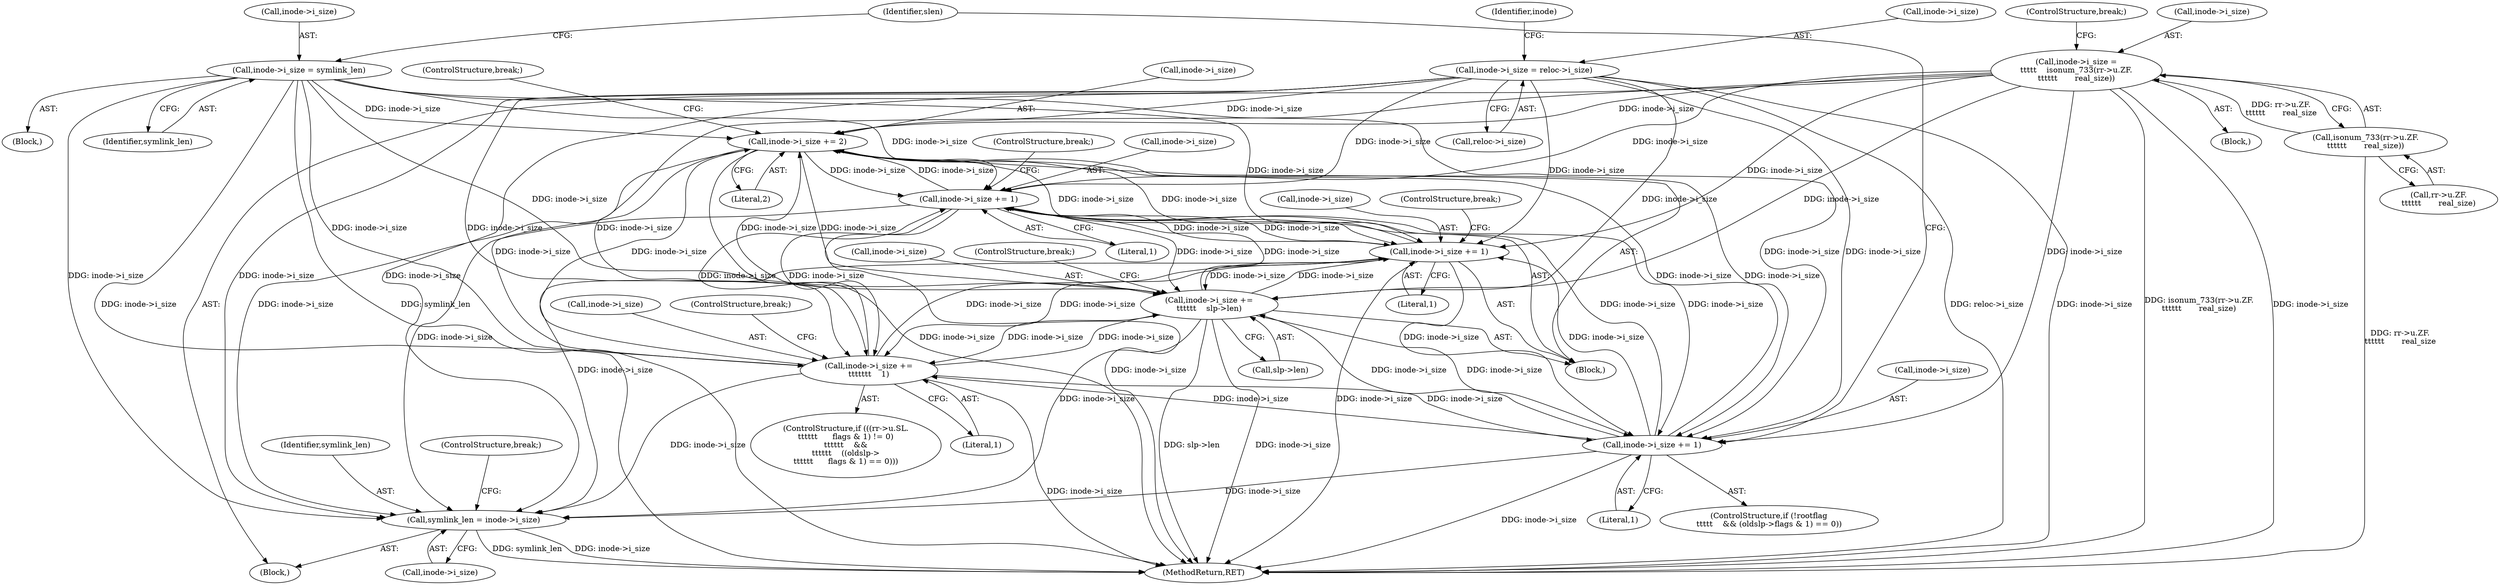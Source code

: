 digraph "0_linux_4e2024624e678f0ebb916e6192bd23c1f9fdf696@pointer" {
"1000650" [label="(Call,inode->i_size += 2)"];
"1000613" [label="(Call,inode->i_size = symlink_len)"];
"1000643" [label="(Call,inode->i_size += 1)"];
"1000660" [label="(Call,inode->i_size += 1)"];
"1000834" [label="(Call,inode->i_size = reloc->i_size)"];
"1000634" [label="(Call,inode->i_size +=\n\t\t\t\t\t\t    slp->len)"];
"1000717" [label="(Call,inode->i_size +=\n\t\t\t\t\t\t\t    1)"];
"1000962" [label="(Call,inode->i_size =\n\t\t\t\t\t    isonum_733(rr->u.ZF.\n\t\t\t\t\t\t       real_size))"];
"1000966" [label="(Call,isonum_733(rr->u.ZF.\n\t\t\t\t\t\t       real_size))"];
"1000650" [label="(Call,inode->i_size += 2)"];
"1000734" [label="(Call,inode->i_size += 1)"];
"1000739" [label="(Call,symlink_len = inode->i_size)"];
"1000660" [label="(Call,inode->i_size += 1)"];
"1000834" [label="(Call,inode->i_size = reloc->i_size)"];
"1000718" [label="(Call,inode->i_size)"];
"1000962" [label="(Call,inode->i_size =\n\t\t\t\t\t    isonum_733(rr->u.ZF.\n\t\t\t\t\t\t       real_size))"];
"1000744" [label="(ControlStructure,break;)"];
"1000741" [label="(Call,inode->i_size)"];
"1000661" [label="(Call,inode->i_size)"];
"1000721" [label="(Literal,1)"];
"1000634" [label="(Call,inode->i_size +=\n\t\t\t\t\t\t    slp->len)"];
"1000648" [label="(ControlStructure,break;)"];
"1000835" [label="(Call,inode->i_size)"];
"1000967" [label="(Call,rr->u.ZF.\n\t\t\t\t\t\t       real_size)"];
"1000919" [label="(Block,)"];
"1000976" [label="(ControlStructure,break;)"];
"1000613" [label="(Call,inode->i_size = symlink_len)"];
"1000838" [label="(Call,reloc->i_size)"];
"1000739" [label="(Call,symlink_len = inode->i_size)"];
"1000738" [label="(Literal,1)"];
"1001009" [label="(MethodReturn,RET)"];
"1000734" [label="(Call,inode->i_size += 1)"];
"1000620" [label="(Identifier,slen)"];
"1000735" [label="(Call,inode->i_size)"];
"1000655" [label="(ControlStructure,break;)"];
"1000617" [label="(Identifier,symlink_len)"];
"1000638" [label="(Call,slp->len)"];
"1000641" [label="(ControlStructure,break;)"];
"1000632" [label="(Block,)"];
"1000722" [label="(ControlStructure,break;)"];
"1000740" [label="(Identifier,symlink_len)"];
"1000723" [label="(ControlStructure,if (!rootflag\n\t\t\t\t\t    && (oldslp->flags & 1) == 0))"];
"1000647" [label="(Literal,1)"];
"1000963" [label="(Call,inode->i_size)"];
"1000717" [label="(Call,inode->i_size +=\n\t\t\t\t\t\t\t    1)"];
"1000592" [label="(Block,)"];
"1000697" [label="(ControlStructure,if (((rr->u.SL.\n\t\t\t\t\t\t      flags & 1) != 0)\n\t\t\t\t\t\t    &&\n\t\t\t\t\t\t    ((oldslp->\n\t\t\t\t\t\t      flags & 1) == 0)))"];
"1000654" [label="(Literal,2)"];
"1000664" [label="(Literal,1)"];
"1000650" [label="(Call,inode->i_size += 2)"];
"1000234" [label="(Block,)"];
"1000644" [label="(Call,inode->i_size)"];
"1000643" [label="(Call,inode->i_size += 1)"];
"1000843" [label="(Identifier,inode)"];
"1000614" [label="(Call,inode->i_size)"];
"1000651" [label="(Call,inode->i_size)"];
"1000635" [label="(Call,inode->i_size)"];
"1000665" [label="(ControlStructure,break;)"];
"1000966" [label="(Call,isonum_733(rr->u.ZF.\n\t\t\t\t\t\t       real_size))"];
"1000650" -> "1000632"  [label="AST: "];
"1000650" -> "1000654"  [label="CFG: "];
"1000651" -> "1000650"  [label="AST: "];
"1000654" -> "1000650"  [label="AST: "];
"1000655" -> "1000650"  [label="CFG: "];
"1000650" -> "1001009"  [label="DDG: inode->i_size"];
"1000650" -> "1000634"  [label="DDG: inode->i_size"];
"1000650" -> "1000643"  [label="DDG: inode->i_size"];
"1000613" -> "1000650"  [label="DDG: inode->i_size"];
"1000643" -> "1000650"  [label="DDG: inode->i_size"];
"1000660" -> "1000650"  [label="DDG: inode->i_size"];
"1000834" -> "1000650"  [label="DDG: inode->i_size"];
"1000634" -> "1000650"  [label="DDG: inode->i_size"];
"1000717" -> "1000650"  [label="DDG: inode->i_size"];
"1000962" -> "1000650"  [label="DDG: inode->i_size"];
"1000734" -> "1000650"  [label="DDG: inode->i_size"];
"1000650" -> "1000660"  [label="DDG: inode->i_size"];
"1000650" -> "1000717"  [label="DDG: inode->i_size"];
"1000650" -> "1000734"  [label="DDG: inode->i_size"];
"1000650" -> "1000739"  [label="DDG: inode->i_size"];
"1000613" -> "1000592"  [label="AST: "];
"1000613" -> "1000617"  [label="CFG: "];
"1000614" -> "1000613"  [label="AST: "];
"1000617" -> "1000613"  [label="AST: "];
"1000620" -> "1000613"  [label="CFG: "];
"1000613" -> "1001009"  [label="DDG: inode->i_size"];
"1000613" -> "1001009"  [label="DDG: symlink_len"];
"1000613" -> "1000634"  [label="DDG: inode->i_size"];
"1000613" -> "1000643"  [label="DDG: inode->i_size"];
"1000613" -> "1000660"  [label="DDG: inode->i_size"];
"1000613" -> "1000717"  [label="DDG: inode->i_size"];
"1000613" -> "1000734"  [label="DDG: inode->i_size"];
"1000613" -> "1000739"  [label="DDG: inode->i_size"];
"1000643" -> "1000632"  [label="AST: "];
"1000643" -> "1000647"  [label="CFG: "];
"1000644" -> "1000643"  [label="AST: "];
"1000647" -> "1000643"  [label="AST: "];
"1000648" -> "1000643"  [label="CFG: "];
"1000643" -> "1001009"  [label="DDG: inode->i_size"];
"1000643" -> "1000634"  [label="DDG: inode->i_size"];
"1000660" -> "1000643"  [label="DDG: inode->i_size"];
"1000834" -> "1000643"  [label="DDG: inode->i_size"];
"1000634" -> "1000643"  [label="DDG: inode->i_size"];
"1000717" -> "1000643"  [label="DDG: inode->i_size"];
"1000962" -> "1000643"  [label="DDG: inode->i_size"];
"1000734" -> "1000643"  [label="DDG: inode->i_size"];
"1000643" -> "1000660"  [label="DDG: inode->i_size"];
"1000643" -> "1000717"  [label="DDG: inode->i_size"];
"1000643" -> "1000734"  [label="DDG: inode->i_size"];
"1000643" -> "1000739"  [label="DDG: inode->i_size"];
"1000660" -> "1000632"  [label="AST: "];
"1000660" -> "1000664"  [label="CFG: "];
"1000661" -> "1000660"  [label="AST: "];
"1000664" -> "1000660"  [label="AST: "];
"1000665" -> "1000660"  [label="CFG: "];
"1000660" -> "1001009"  [label="DDG: inode->i_size"];
"1000660" -> "1000634"  [label="DDG: inode->i_size"];
"1000834" -> "1000660"  [label="DDG: inode->i_size"];
"1000634" -> "1000660"  [label="DDG: inode->i_size"];
"1000717" -> "1000660"  [label="DDG: inode->i_size"];
"1000962" -> "1000660"  [label="DDG: inode->i_size"];
"1000734" -> "1000660"  [label="DDG: inode->i_size"];
"1000660" -> "1000717"  [label="DDG: inode->i_size"];
"1000660" -> "1000734"  [label="DDG: inode->i_size"];
"1000660" -> "1000739"  [label="DDG: inode->i_size"];
"1000834" -> "1000234"  [label="AST: "];
"1000834" -> "1000838"  [label="CFG: "];
"1000835" -> "1000834"  [label="AST: "];
"1000838" -> "1000834"  [label="AST: "];
"1000843" -> "1000834"  [label="CFG: "];
"1000834" -> "1001009"  [label="DDG: reloc->i_size"];
"1000834" -> "1001009"  [label="DDG: inode->i_size"];
"1000834" -> "1000634"  [label="DDG: inode->i_size"];
"1000834" -> "1000717"  [label="DDG: inode->i_size"];
"1000834" -> "1000734"  [label="DDG: inode->i_size"];
"1000834" -> "1000739"  [label="DDG: inode->i_size"];
"1000634" -> "1000632"  [label="AST: "];
"1000634" -> "1000638"  [label="CFG: "];
"1000635" -> "1000634"  [label="AST: "];
"1000638" -> "1000634"  [label="AST: "];
"1000641" -> "1000634"  [label="CFG: "];
"1000634" -> "1001009"  [label="DDG: slp->len"];
"1000634" -> "1001009"  [label="DDG: inode->i_size"];
"1000717" -> "1000634"  [label="DDG: inode->i_size"];
"1000962" -> "1000634"  [label="DDG: inode->i_size"];
"1000734" -> "1000634"  [label="DDG: inode->i_size"];
"1000634" -> "1000717"  [label="DDG: inode->i_size"];
"1000634" -> "1000734"  [label="DDG: inode->i_size"];
"1000634" -> "1000739"  [label="DDG: inode->i_size"];
"1000717" -> "1000697"  [label="AST: "];
"1000717" -> "1000721"  [label="CFG: "];
"1000718" -> "1000717"  [label="AST: "];
"1000721" -> "1000717"  [label="AST: "];
"1000722" -> "1000717"  [label="CFG: "];
"1000717" -> "1001009"  [label="DDG: inode->i_size"];
"1000962" -> "1000717"  [label="DDG: inode->i_size"];
"1000734" -> "1000717"  [label="DDG: inode->i_size"];
"1000717" -> "1000734"  [label="DDG: inode->i_size"];
"1000717" -> "1000739"  [label="DDG: inode->i_size"];
"1000962" -> "1000919"  [label="AST: "];
"1000962" -> "1000966"  [label="CFG: "];
"1000963" -> "1000962"  [label="AST: "];
"1000966" -> "1000962"  [label="AST: "];
"1000976" -> "1000962"  [label="CFG: "];
"1000962" -> "1001009"  [label="DDG: isonum_733(rr->u.ZF.\n\t\t\t\t\t\t       real_size)"];
"1000962" -> "1001009"  [label="DDG: inode->i_size"];
"1000962" -> "1000734"  [label="DDG: inode->i_size"];
"1000962" -> "1000739"  [label="DDG: inode->i_size"];
"1000966" -> "1000962"  [label="DDG: rr->u.ZF.\n\t\t\t\t\t\t       real_size"];
"1000966" -> "1000967"  [label="CFG: "];
"1000967" -> "1000966"  [label="AST: "];
"1000966" -> "1001009"  [label="DDG: rr->u.ZF.\n\t\t\t\t\t\t       real_size"];
"1000734" -> "1000723"  [label="AST: "];
"1000734" -> "1000738"  [label="CFG: "];
"1000735" -> "1000734"  [label="AST: "];
"1000738" -> "1000734"  [label="AST: "];
"1000620" -> "1000734"  [label="CFG: "];
"1000734" -> "1001009"  [label="DDG: inode->i_size"];
"1000734" -> "1000739"  [label="DDG: inode->i_size"];
"1000739" -> "1000234"  [label="AST: "];
"1000739" -> "1000741"  [label="CFG: "];
"1000740" -> "1000739"  [label="AST: "];
"1000741" -> "1000739"  [label="AST: "];
"1000744" -> "1000739"  [label="CFG: "];
"1000739" -> "1001009"  [label="DDG: symlink_len"];
"1000739" -> "1001009"  [label="DDG: inode->i_size"];
}
